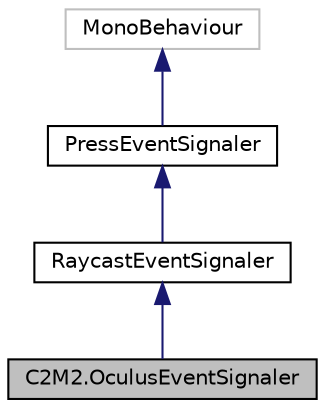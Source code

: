 digraph "C2M2.OculusEventSignaler"
{
 // LATEX_PDF_SIZE
  edge [fontname="Helvetica",fontsize="10",labelfontname="Helvetica",labelfontsize="10"];
  node [fontname="Helvetica",fontsize="10",shape=record];
  Node1 [label="C2M2.OculusEventSignaler",height=0.2,width=0.4,color="black", fillcolor="grey75", style="filled", fontcolor="black",tooltip="Activate raycast triggers using oculus controller buttons and fingertip distance"];
  Node2 -> Node1 [dir="back",color="midnightblue",fontsize="10",style="solid",fontname="Helvetica"];
  Node2 [label="RaycastEventSignaler",height=0.2,width=0.4,color="black", fillcolor="white", style="filled",URL="$db/d3b/class_c2_m2_1_1_raycast_event_signaler.html",tooltip=" "];
  Node3 -> Node2 [dir="back",color="midnightblue",fontsize="10",style="solid",fontname="Helvetica"];
  Node3 [label="PressEventSignaler",height=0.2,width=0.4,color="black", fillcolor="white", style="filled",URL="$d6/d51/class_c2_m2_1_1_press_event_signaler.html",tooltip="Send press, holdPress, and endPress events based on set values of Pressed and RaycastTriggerManager"];
  Node4 -> Node3 [dir="back",color="midnightblue",fontsize="10",style="solid",fontname="Helvetica"];
  Node4 [label="MonoBehaviour",height=0.2,width=0.4,color="grey75", fillcolor="white", style="filled",tooltip=" "];
}
